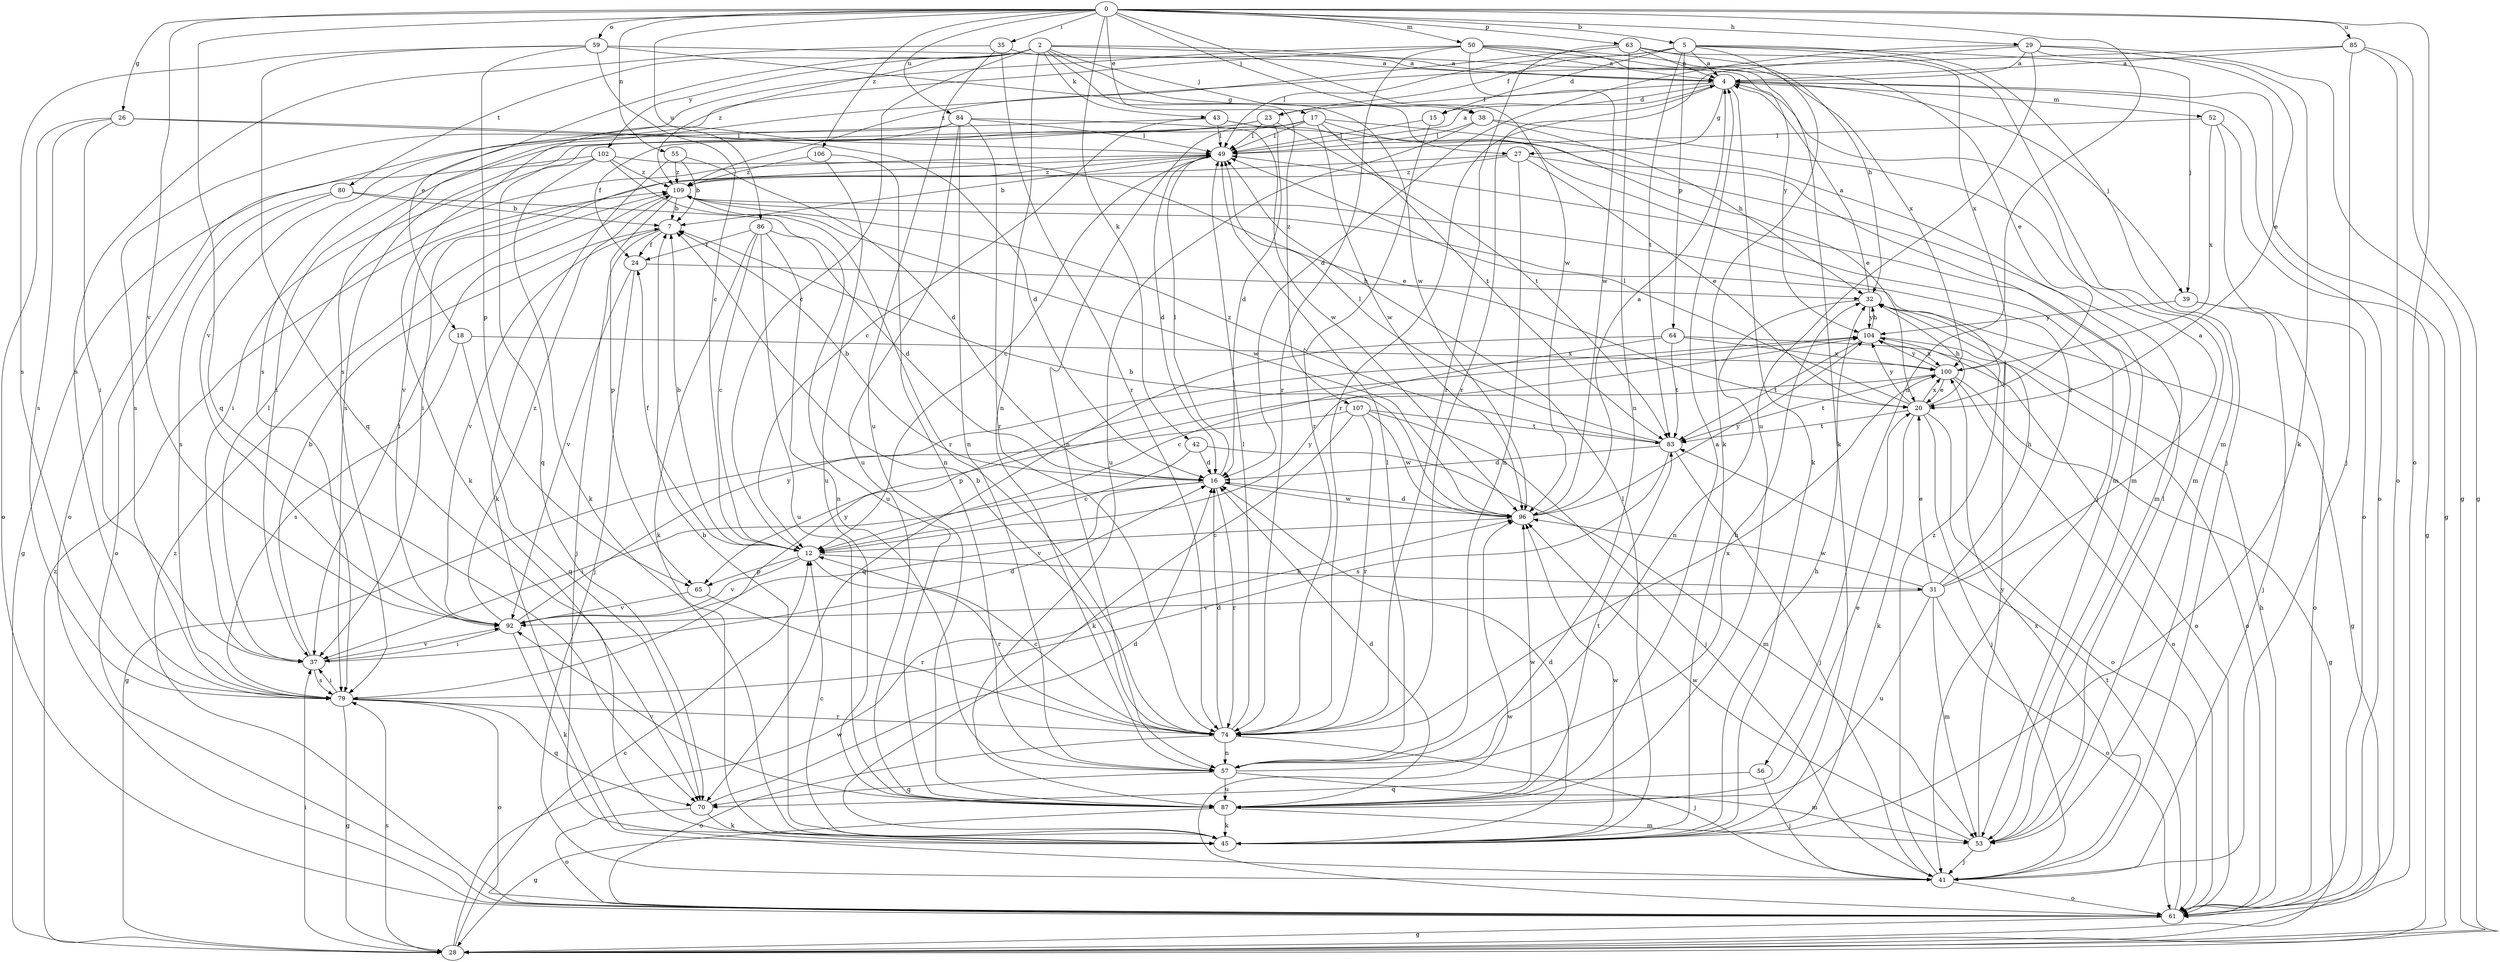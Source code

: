 strict digraph  {
0;
2;
4;
5;
7;
12;
15;
16;
17;
18;
20;
23;
24;
26;
27;
28;
29;
31;
32;
35;
37;
38;
39;
41;
42;
43;
45;
49;
50;
52;
53;
55;
56;
57;
59;
61;
63;
64;
65;
70;
74;
79;
80;
83;
84;
85;
86;
87;
92;
96;
100;
102;
104;
106;
107;
109;
0 -> 5  [label=b];
0 -> 17  [label=e];
0 -> 26  [label=g];
0 -> 29  [label=h];
0 -> 35  [label=i];
0 -> 38  [label=j];
0 -> 42  [label=k];
0 -> 50  [label=m];
0 -> 55  [label=n];
0 -> 56  [label=n];
0 -> 59  [label=o];
0 -> 61  [label=o];
0 -> 63  [label=p];
0 -> 70  [label=q];
0 -> 84  [label=u];
0 -> 85  [label=u];
0 -> 86  [label=u];
0 -> 92  [label=v];
0 -> 96  [label=w];
0 -> 106  [label=z];
2 -> 4  [label=a];
2 -> 12  [label=c];
2 -> 18  [label=e];
2 -> 27  [label=g];
2 -> 38  [label=j];
2 -> 43  [label=k];
2 -> 57  [label=n];
2 -> 80  [label=t];
2 -> 102  [label=y];
2 -> 104  [label=y];
2 -> 107  [label=z];
2 -> 109  [label=z];
4 -> 15  [label=d];
4 -> 23  [label=f];
4 -> 27  [label=g];
4 -> 28  [label=g];
4 -> 39  [label=j];
4 -> 45  [label=k];
4 -> 52  [label=m];
4 -> 61  [label=o];
4 -> 74  [label=r];
5 -> 4  [label=a];
5 -> 15  [label=d];
5 -> 23  [label=f];
5 -> 39  [label=j];
5 -> 41  [label=j];
5 -> 45  [label=k];
5 -> 49  [label=l];
5 -> 53  [label=m];
5 -> 64  [label=p];
5 -> 83  [label=t];
7 -> 24  [label=f];
7 -> 41  [label=j];
7 -> 92  [label=v];
12 -> 7  [label=b];
12 -> 24  [label=f];
12 -> 31  [label=h];
12 -> 65  [label=p];
12 -> 74  [label=r];
12 -> 92  [label=v];
12 -> 104  [label=y];
15 -> 49  [label=l];
15 -> 74  [label=r];
16 -> 7  [label=b];
16 -> 37  [label=i];
16 -> 49  [label=l];
16 -> 74  [label=r];
16 -> 92  [label=v];
16 -> 96  [label=w];
17 -> 20  [label=e];
17 -> 49  [label=l];
17 -> 53  [label=m];
17 -> 57  [label=n];
17 -> 70  [label=q];
17 -> 79  [label=s];
17 -> 83  [label=t];
17 -> 96  [label=w];
18 -> 70  [label=q];
18 -> 79  [label=s];
18 -> 100  [label=x];
20 -> 32  [label=h];
20 -> 41  [label=j];
20 -> 45  [label=k];
20 -> 49  [label=l];
20 -> 61  [label=o];
20 -> 83  [label=t];
20 -> 100  [label=x];
20 -> 104  [label=y];
23 -> 16  [label=d];
23 -> 24  [label=f];
23 -> 37  [label=i];
23 -> 49  [label=l];
23 -> 83  [label=t];
24 -> 32  [label=h];
24 -> 41  [label=j];
24 -> 92  [label=v];
26 -> 16  [label=d];
26 -> 37  [label=i];
26 -> 49  [label=l];
26 -> 61  [label=o];
26 -> 79  [label=s];
27 -> 20  [label=e];
27 -> 53  [label=m];
27 -> 57  [label=n];
27 -> 92  [label=v];
27 -> 109  [label=z];
28 -> 12  [label=c];
28 -> 37  [label=i];
28 -> 79  [label=s];
28 -> 96  [label=w];
28 -> 109  [label=z];
29 -> 4  [label=a];
29 -> 16  [label=d];
29 -> 20  [label=e];
29 -> 28  [label=g];
29 -> 45  [label=k];
29 -> 74  [label=r];
29 -> 87  [label=u];
31 -> 4  [label=a];
31 -> 20  [label=e];
31 -> 32  [label=h];
31 -> 53  [label=m];
31 -> 61  [label=o];
31 -> 87  [label=u];
31 -> 92  [label=v];
31 -> 96  [label=w];
31 -> 109  [label=z];
32 -> 4  [label=a];
32 -> 28  [label=g];
32 -> 57  [label=n];
32 -> 104  [label=y];
35 -> 4  [label=a];
35 -> 74  [label=r];
35 -> 79  [label=s];
35 -> 87  [label=u];
37 -> 7  [label=b];
37 -> 16  [label=d];
37 -> 49  [label=l];
37 -> 79  [label=s];
37 -> 92  [label=v];
38 -> 32  [label=h];
38 -> 49  [label=l];
38 -> 53  [label=m];
38 -> 87  [label=u];
39 -> 41  [label=j];
39 -> 61  [label=o];
39 -> 104  [label=y];
41 -> 61  [label=o];
41 -> 100  [label=x];
41 -> 109  [label=z];
42 -> 12  [label=c];
42 -> 16  [label=d];
42 -> 53  [label=m];
43 -> 12  [label=c];
43 -> 41  [label=j];
43 -> 49  [label=l];
43 -> 53  [label=m];
43 -> 61  [label=o];
45 -> 7  [label=b];
45 -> 12  [label=c];
45 -> 16  [label=d];
45 -> 32  [label=h];
45 -> 49  [label=l];
45 -> 96  [label=w];
49 -> 4  [label=a];
49 -> 7  [label=b];
49 -> 12  [label=c];
49 -> 16  [label=d];
49 -> 37  [label=i];
49 -> 109  [label=z];
50 -> 4  [label=a];
50 -> 20  [label=e];
50 -> 45  [label=k];
50 -> 74  [label=r];
50 -> 79  [label=s];
50 -> 92  [label=v];
50 -> 96  [label=w];
50 -> 100  [label=x];
52 -> 28  [label=g];
52 -> 49  [label=l];
52 -> 61  [label=o];
52 -> 100  [label=x];
53 -> 41  [label=j];
53 -> 49  [label=l];
53 -> 96  [label=w];
53 -> 104  [label=y];
55 -> 7  [label=b];
55 -> 16  [label=d];
55 -> 45  [label=k];
55 -> 109  [label=z];
56 -> 41  [label=j];
56 -> 70  [label=q];
57 -> 32  [label=h];
57 -> 49  [label=l];
57 -> 53  [label=m];
57 -> 70  [label=q];
57 -> 87  [label=u];
59 -> 4  [label=a];
59 -> 12  [label=c];
59 -> 65  [label=p];
59 -> 70  [label=q];
59 -> 79  [label=s];
59 -> 96  [label=w];
61 -> 28  [label=g];
61 -> 32  [label=h];
61 -> 83  [label=t];
61 -> 96  [label=w];
61 -> 109  [label=z];
63 -> 4  [label=a];
63 -> 32  [label=h];
63 -> 57  [label=n];
63 -> 74  [label=r];
63 -> 100  [label=x];
63 -> 109  [label=z];
64 -> 12  [label=c];
64 -> 61  [label=o];
64 -> 70  [label=q];
64 -> 83  [label=t];
64 -> 100  [label=x];
65 -> 74  [label=r];
65 -> 92  [label=v];
70 -> 16  [label=d];
70 -> 45  [label=k];
70 -> 61  [label=o];
74 -> 7  [label=b];
74 -> 12  [label=c];
74 -> 16  [label=d];
74 -> 41  [label=j];
74 -> 49  [label=l];
74 -> 57  [label=n];
74 -> 61  [label=o];
74 -> 100  [label=x];
79 -> 28  [label=g];
79 -> 37  [label=i];
79 -> 61  [label=o];
79 -> 70  [label=q];
79 -> 74  [label=r];
79 -> 104  [label=y];
80 -> 7  [label=b];
80 -> 61  [label=o];
80 -> 79  [label=s];
80 -> 87  [label=u];
83 -> 16  [label=d];
83 -> 41  [label=j];
83 -> 49  [label=l];
83 -> 79  [label=s];
83 -> 109  [label=z];
84 -> 45  [label=k];
84 -> 49  [label=l];
84 -> 57  [label=n];
84 -> 74  [label=r];
84 -> 79  [label=s];
84 -> 87  [label=u];
84 -> 96  [label=w];
85 -> 4  [label=a];
85 -> 28  [label=g];
85 -> 41  [label=j];
85 -> 61  [label=o];
85 -> 79  [label=s];
86 -> 12  [label=c];
86 -> 16  [label=d];
86 -> 24  [label=f];
86 -> 45  [label=k];
86 -> 57  [label=n];
86 -> 87  [label=u];
87 -> 4  [label=a];
87 -> 16  [label=d];
87 -> 20  [label=e];
87 -> 28  [label=g];
87 -> 45  [label=k];
87 -> 53  [label=m];
87 -> 83  [label=t];
87 -> 92  [label=v];
87 -> 96  [label=w];
92 -> 37  [label=i];
92 -> 45  [label=k];
92 -> 104  [label=y];
92 -> 109  [label=z];
96 -> 4  [label=a];
96 -> 7  [label=b];
96 -> 12  [label=c];
96 -> 16  [label=d];
96 -> 104  [label=y];
100 -> 20  [label=e];
100 -> 28  [label=g];
100 -> 61  [label=o];
100 -> 65  [label=p];
100 -> 83  [label=t];
100 -> 104  [label=y];
102 -> 20  [label=e];
102 -> 28  [label=g];
102 -> 37  [label=i];
102 -> 45  [label=k];
102 -> 74  [label=r];
102 -> 109  [label=z];
104 -> 32  [label=h];
104 -> 61  [label=o];
104 -> 83  [label=t];
104 -> 100  [label=x];
106 -> 57  [label=n];
106 -> 87  [label=u];
106 -> 109  [label=z];
107 -> 28  [label=g];
107 -> 41  [label=j];
107 -> 45  [label=k];
107 -> 74  [label=r];
107 -> 83  [label=t];
107 -> 96  [label=w];
109 -> 7  [label=b];
109 -> 37  [label=i];
109 -> 65  [label=p];
109 -> 96  [label=w];
}
